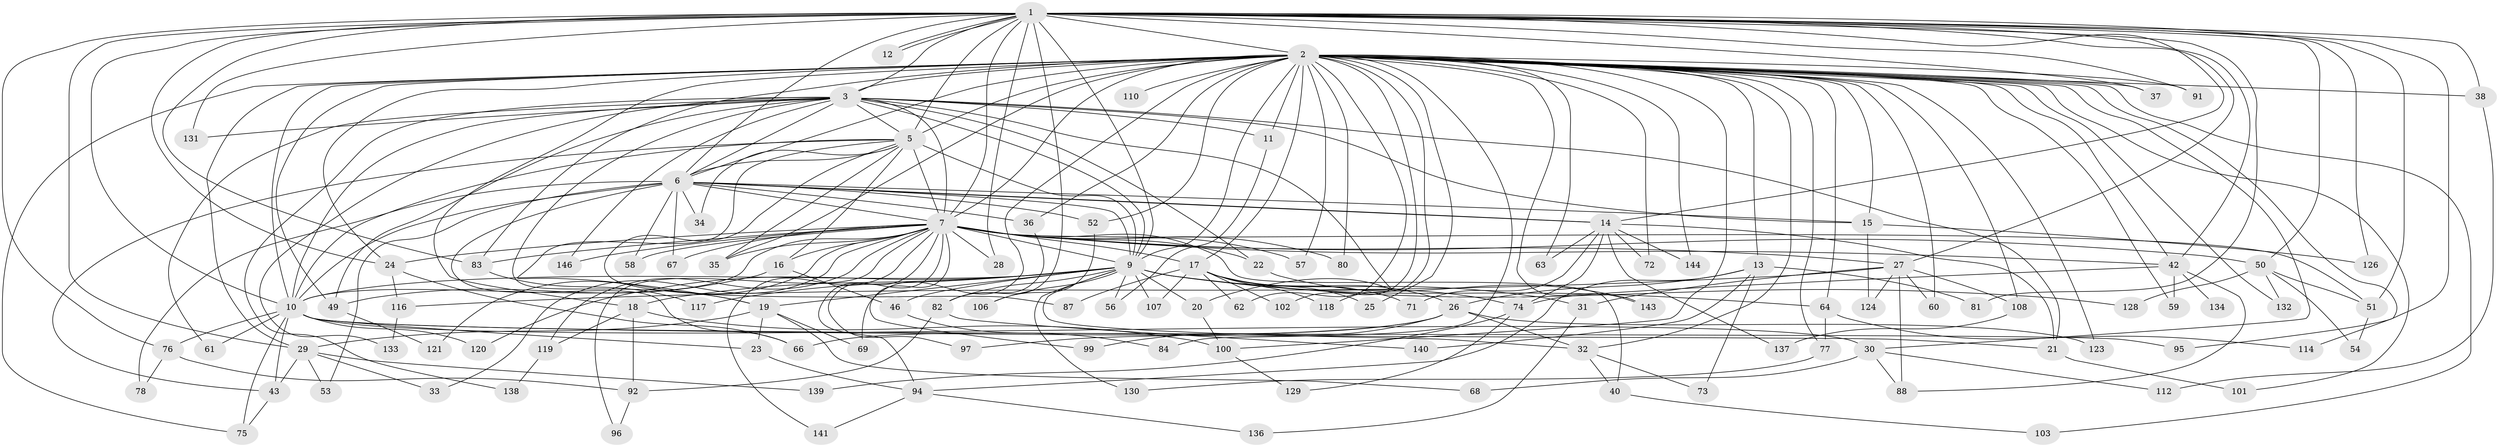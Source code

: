 // Generated by graph-tools (version 1.1) at 2025/23/03/03/25 07:23:47]
// undirected, 116 vertices, 262 edges
graph export_dot {
graph [start="1"]
  node [color=gray90,style=filled];
  1 [super="+47"];
  2 [super="+4"];
  3 [super="+86"];
  5 [super="+111"];
  6 [super="+39"];
  7 [super="+8"];
  9 [super="+45"];
  10 [super="+115"];
  11;
  12;
  13 [super="+48"];
  14 [super="+41"];
  15 [super="+55"];
  16;
  17 [super="+105"];
  18;
  19;
  20;
  21 [super="+93"];
  22;
  23 [super="+127"];
  24 [super="+70"];
  25;
  26 [super="+109"];
  27 [super="+65"];
  28;
  29 [super="+85"];
  30 [super="+125"];
  31;
  32;
  33;
  34;
  35 [super="+98"];
  36;
  37;
  38;
  40;
  42 [super="+44"];
  43;
  46;
  49 [super="+135"];
  50 [super="+113"];
  51;
  52;
  53;
  54;
  56;
  57;
  58;
  59;
  60;
  61;
  62;
  63;
  64;
  66 [super="+122"];
  67;
  68;
  69;
  71;
  72;
  73;
  74 [super="+79"];
  75 [super="+104"];
  76 [super="+145"];
  77;
  78;
  80;
  81;
  82 [super="+90"];
  83 [super="+89"];
  84;
  87;
  88;
  91;
  92;
  94;
  95;
  96;
  97;
  99;
  100 [super="+142"];
  101;
  102;
  103;
  106;
  107;
  108;
  110;
  112;
  114;
  116;
  117;
  118;
  119;
  120;
  121;
  123;
  124;
  126;
  128;
  129;
  130;
  131;
  132;
  133;
  134;
  136;
  137;
  138;
  139;
  140;
  141;
  143;
  144;
  146;
  1 -- 2 [weight=2];
  1 -- 3;
  1 -- 5;
  1 -- 6 [weight=2];
  1 -- 7 [weight=2];
  1 -- 9;
  1 -- 10;
  1 -- 12;
  1 -- 12;
  1 -- 24;
  1 -- 27 [weight=2];
  1 -- 28;
  1 -- 29;
  1 -- 37;
  1 -- 38;
  1 -- 42;
  1 -- 50;
  1 -- 51;
  1 -- 76;
  1 -- 81;
  1 -- 83;
  1 -- 91;
  1 -- 95;
  1 -- 126;
  1 -- 131;
  1 -- 14;
  1 -- 82;
  2 -- 3 [weight=2];
  2 -- 5 [weight=3];
  2 -- 6 [weight=2];
  2 -- 7 [weight=4];
  2 -- 9 [weight=2];
  2 -- 10 [weight=2];
  2 -- 15;
  2 -- 17;
  2 -- 18;
  2 -- 25;
  2 -- 32;
  2 -- 36;
  2 -- 37;
  2 -- 38;
  2 -- 52;
  2 -- 57;
  2 -- 59;
  2 -- 60;
  2 -- 63;
  2 -- 64;
  2 -- 77;
  2 -- 91;
  2 -- 101;
  2 -- 102;
  2 -- 110 [weight=2];
  2 -- 118;
  2 -- 132;
  2 -- 11;
  2 -- 13;
  2 -- 143;
  2 -- 144;
  2 -- 29;
  2 -- 30;
  2 -- 35;
  2 -- 42;
  2 -- 49;
  2 -- 62;
  2 -- 69;
  2 -- 72;
  2 -- 80;
  2 -- 83;
  2 -- 84;
  2 -- 100;
  2 -- 103;
  2 -- 108;
  2 -- 114;
  2 -- 123;
  2 -- 24;
  2 -- 75;
  3 -- 5;
  3 -- 6;
  3 -- 7 [weight=2];
  3 -- 9;
  3 -- 10;
  3 -- 11;
  3 -- 15;
  3 -- 20;
  3 -- 22;
  3 -- 49;
  3 -- 61;
  3 -- 131;
  3 -- 133;
  3 -- 138;
  3 -- 146;
  3 -- 19;
  3 -- 21;
  5 -- 6;
  5 -- 7 [weight=2];
  5 -- 9;
  5 -- 10;
  5 -- 16;
  5 -- 19;
  5 -- 34;
  5 -- 43;
  5 -- 87;
  5 -- 35;
  6 -- 7 [weight=2];
  6 -- 9;
  6 -- 10 [weight=2];
  6 -- 14;
  6 -- 14;
  6 -- 34;
  6 -- 36;
  6 -- 52;
  6 -- 53;
  6 -- 58;
  6 -- 67;
  6 -- 78;
  6 -- 66;
  6 -- 15;
  7 -- 9 [weight=3];
  7 -- 10 [weight=2];
  7 -- 16;
  7 -- 24;
  7 -- 28;
  7 -- 50;
  7 -- 57;
  7 -- 67;
  7 -- 97;
  7 -- 141;
  7 -- 80;
  7 -- 17;
  7 -- 146;
  7 -- 22;
  7 -- 27;
  7 -- 94;
  7 -- 96;
  7 -- 33;
  7 -- 35;
  7 -- 99;
  7 -- 40;
  7 -- 51;
  7 -- 119;
  7 -- 121;
  7 -- 58;
  7 -- 83;
  7 -- 42;
  9 -- 10;
  9 -- 18;
  9 -- 19;
  9 -- 20;
  9 -- 31;
  9 -- 32;
  9 -- 46;
  9 -- 56;
  9 -- 64;
  9 -- 82;
  9 -- 106;
  9 -- 107;
  9 -- 117;
  9 -- 120;
  9 -- 128;
  9 -- 130;
  10 -- 21;
  10 -- 23;
  10 -- 30;
  10 -- 61;
  10 -- 75;
  10 -- 76;
  10 -- 95;
  10 -- 120;
  10 -- 43;
  11 -- 56;
  13 -- 26 [weight=2];
  13 -- 73;
  13 -- 81;
  13 -- 94;
  13 -- 140;
  14 -- 21;
  14 -- 71;
  14 -- 72;
  14 -- 137;
  14 -- 144;
  14 -- 74;
  14 -- 63;
  15 -- 126;
  15 -- 124;
  16 -- 46;
  16 -- 49;
  17 -- 25;
  17 -- 26;
  17 -- 62;
  17 -- 71;
  17 -- 87 [weight=2];
  17 -- 102;
  17 -- 107;
  17 -- 118;
  17 -- 74;
  18 -- 92;
  18 -- 119;
  18 -- 100;
  19 -- 23;
  19 -- 68;
  19 -- 69;
  19 -- 29;
  20 -- 100;
  21 -- 101;
  22 -- 143;
  23 -- 94;
  24 -- 66;
  24 -- 116;
  26 -- 97;
  26 -- 99;
  26 -- 123;
  26 -- 32;
  26 -- 66;
  27 -- 31;
  27 -- 60;
  27 -- 108;
  27 -- 116;
  27 -- 124;
  27 -- 88;
  29 -- 33;
  29 -- 43;
  29 -- 53;
  29 -- 139;
  30 -- 68;
  30 -- 112;
  30 -- 88;
  31 -- 136;
  32 -- 40;
  32 -- 73;
  36 -- 82;
  38 -- 112;
  40 -- 103;
  42 -- 88;
  42 -- 134 [weight=2];
  42 -- 74;
  42 -- 59;
  43 -- 75;
  46 -- 84;
  49 -- 121;
  50 -- 54;
  50 -- 128;
  50 -- 132;
  50 -- 51;
  51 -- 54;
  52 -- 106;
  64 -- 77;
  64 -- 114;
  74 -- 129;
  74 -- 139;
  76 -- 78;
  76 -- 92;
  77 -- 130;
  82 -- 92;
  82 -- 140;
  83 -- 117;
  92 -- 96;
  94 -- 136;
  94 -- 141;
  100 -- 129;
  108 -- 137;
  116 -- 133;
  119 -- 138;
}
